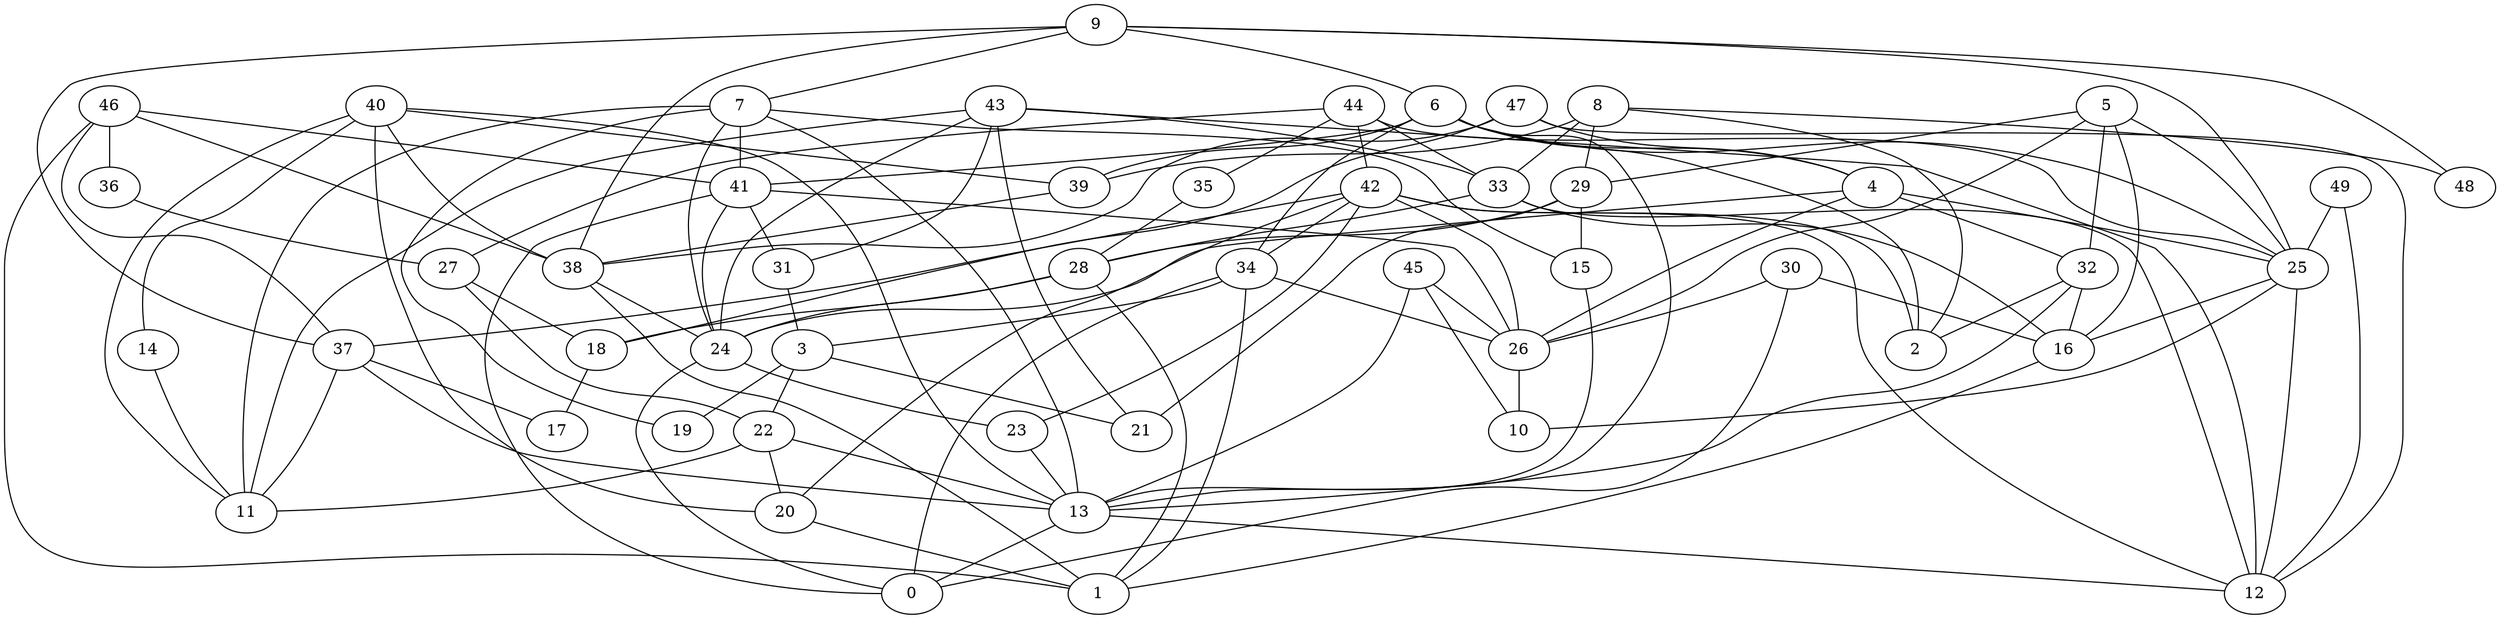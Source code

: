 digraph GG_graph {

subgraph G_graph {
edge [color = black]
"18" -> "17" [dir = none]
"27" -> "22" [dir = none]
"5" -> "29" [dir = none]
"5" -> "26" [dir = none]
"14" -> "11" [dir = none]
"34" -> "0" [dir = none]
"22" -> "13" [dir = none]
"9" -> "7" [dir = none]
"9" -> "48" [dir = none]
"9" -> "37" [dir = none]
"49" -> "12" [dir = none]
"42" -> "20" [dir = none]
"42" -> "26" [dir = none]
"42" -> "2" [dir = none]
"42" -> "37" [dir = none]
"40" -> "39" [dir = none]
"40" -> "38" [dir = none]
"40" -> "13" [dir = none]
"13" -> "12" [dir = none]
"15" -> "13" [dir = none]
"32" -> "13" [dir = none]
"32" -> "2" [dir = none]
"26" -> "10" [dir = none]
"37" -> "17" [dir = none]
"37" -> "11" [dir = none]
"25" -> "10" [dir = none]
"46" -> "36" [dir = none]
"46" -> "1" [dir = none]
"46" -> "41" [dir = none]
"46" -> "37" [dir = none]
"41" -> "24" [dir = none]
"41" -> "0" [dir = none]
"28" -> "1" [dir = none]
"8" -> "2" [dir = none]
"23" -> "13" [dir = none]
"44" -> "35" [dir = none]
"44" -> "33" [dir = none]
"44" -> "42" [dir = none]
"45" -> "10" [dir = none]
"30" -> "26" [dir = none]
"6" -> "41" [dir = none]
"3" -> "19" [dir = none]
"3" -> "22" [dir = none]
"16" -> "1" [dir = none]
"47" -> "4" [dir = none]
"47" -> "38" [dir = none]
"43" -> "21" [dir = none]
"43" -> "31" [dir = none]
"43" -> "12" [dir = none]
"29" -> "15" [dir = none]
"7" -> "11" [dir = none]
"29" -> "21" [dir = none]
"43" -> "11" [dir = none]
"5" -> "25" [dir = none]
"38" -> "1" [dir = none]
"25" -> "16" [dir = none]
"7" -> "19" [dir = none]
"45" -> "26" [dir = none]
"34" -> "26" [dir = none]
"47" -> "18" [dir = none]
"42" -> "23" [dir = none]
"8" -> "48" [dir = none]
"36" -> "27" [dir = none]
"41" -> "26" [dir = none]
"6" -> "39" [dir = none]
"49" -> "25" [dir = none]
"30" -> "0" [dir = none]
"47" -> "12" [dir = none]
"44" -> "25" [dir = none]
"45" -> "13" [dir = none]
"5" -> "16" [dir = none]
"25" -> "12" [dir = none]
"9" -> "6" [dir = none]
"35" -> "28" [dir = none]
"5" -> "32" [dir = none]
"34" -> "1" [dir = none]
"20" -> "1" [dir = none]
"33" -> "12" [dir = none]
"24" -> "23" [dir = none]
"6" -> "2" [dir = none]
"40" -> "11" [dir = none]
"43" -> "33" [dir = none]
"32" -> "16" [dir = none]
"4" -> "25" [dir = none]
"4" -> "26" [dir = none]
"7" -> "15" [dir = none]
"28" -> "24" [dir = none]
"8" -> "33" [dir = none]
"44" -> "27" [dir = none]
"42" -> "12" [dir = none]
"31" -> "3" [dir = none]
"4" -> "32" [dir = none]
"9" -> "38" [dir = none]
"7" -> "13" [dir = none]
"22" -> "20" [dir = none]
"8" -> "39" [dir = none]
"8" -> "29" [dir = none]
"46" -> "38" [dir = none]
"27" -> "18" [dir = none]
"42" -> "34" [dir = none]
"39" -> "38" [dir = none]
"6" -> "4" [dir = none]
"37" -> "13" [dir = none]
"38" -> "24" [dir = none]
"34" -> "3" [dir = none]
"40" -> "20" [dir = none]
"6" -> "34" [dir = none]
"30" -> "16" [dir = none]
"4" -> "24" [dir = none]
"33" -> "16" [dir = none]
"7" -> "41" [dir = none]
"24" -> "0" [dir = none]
"28" -> "18" [dir = none]
"6" -> "25" [dir = none]
"41" -> "31" [dir = none]
"6" -> "13" [dir = none]
"13" -> "0" [dir = none]
"3" -> "21" [dir = none]
"40" -> "14" [dir = none]
"43" -> "24" [dir = none]
"33" -> "28" [dir = none]
"29" -> "28" [dir = none]
"22" -> "11" [dir = none]
"7" -> "24" [dir = none]
"9" -> "25" [dir = none]
}

}
